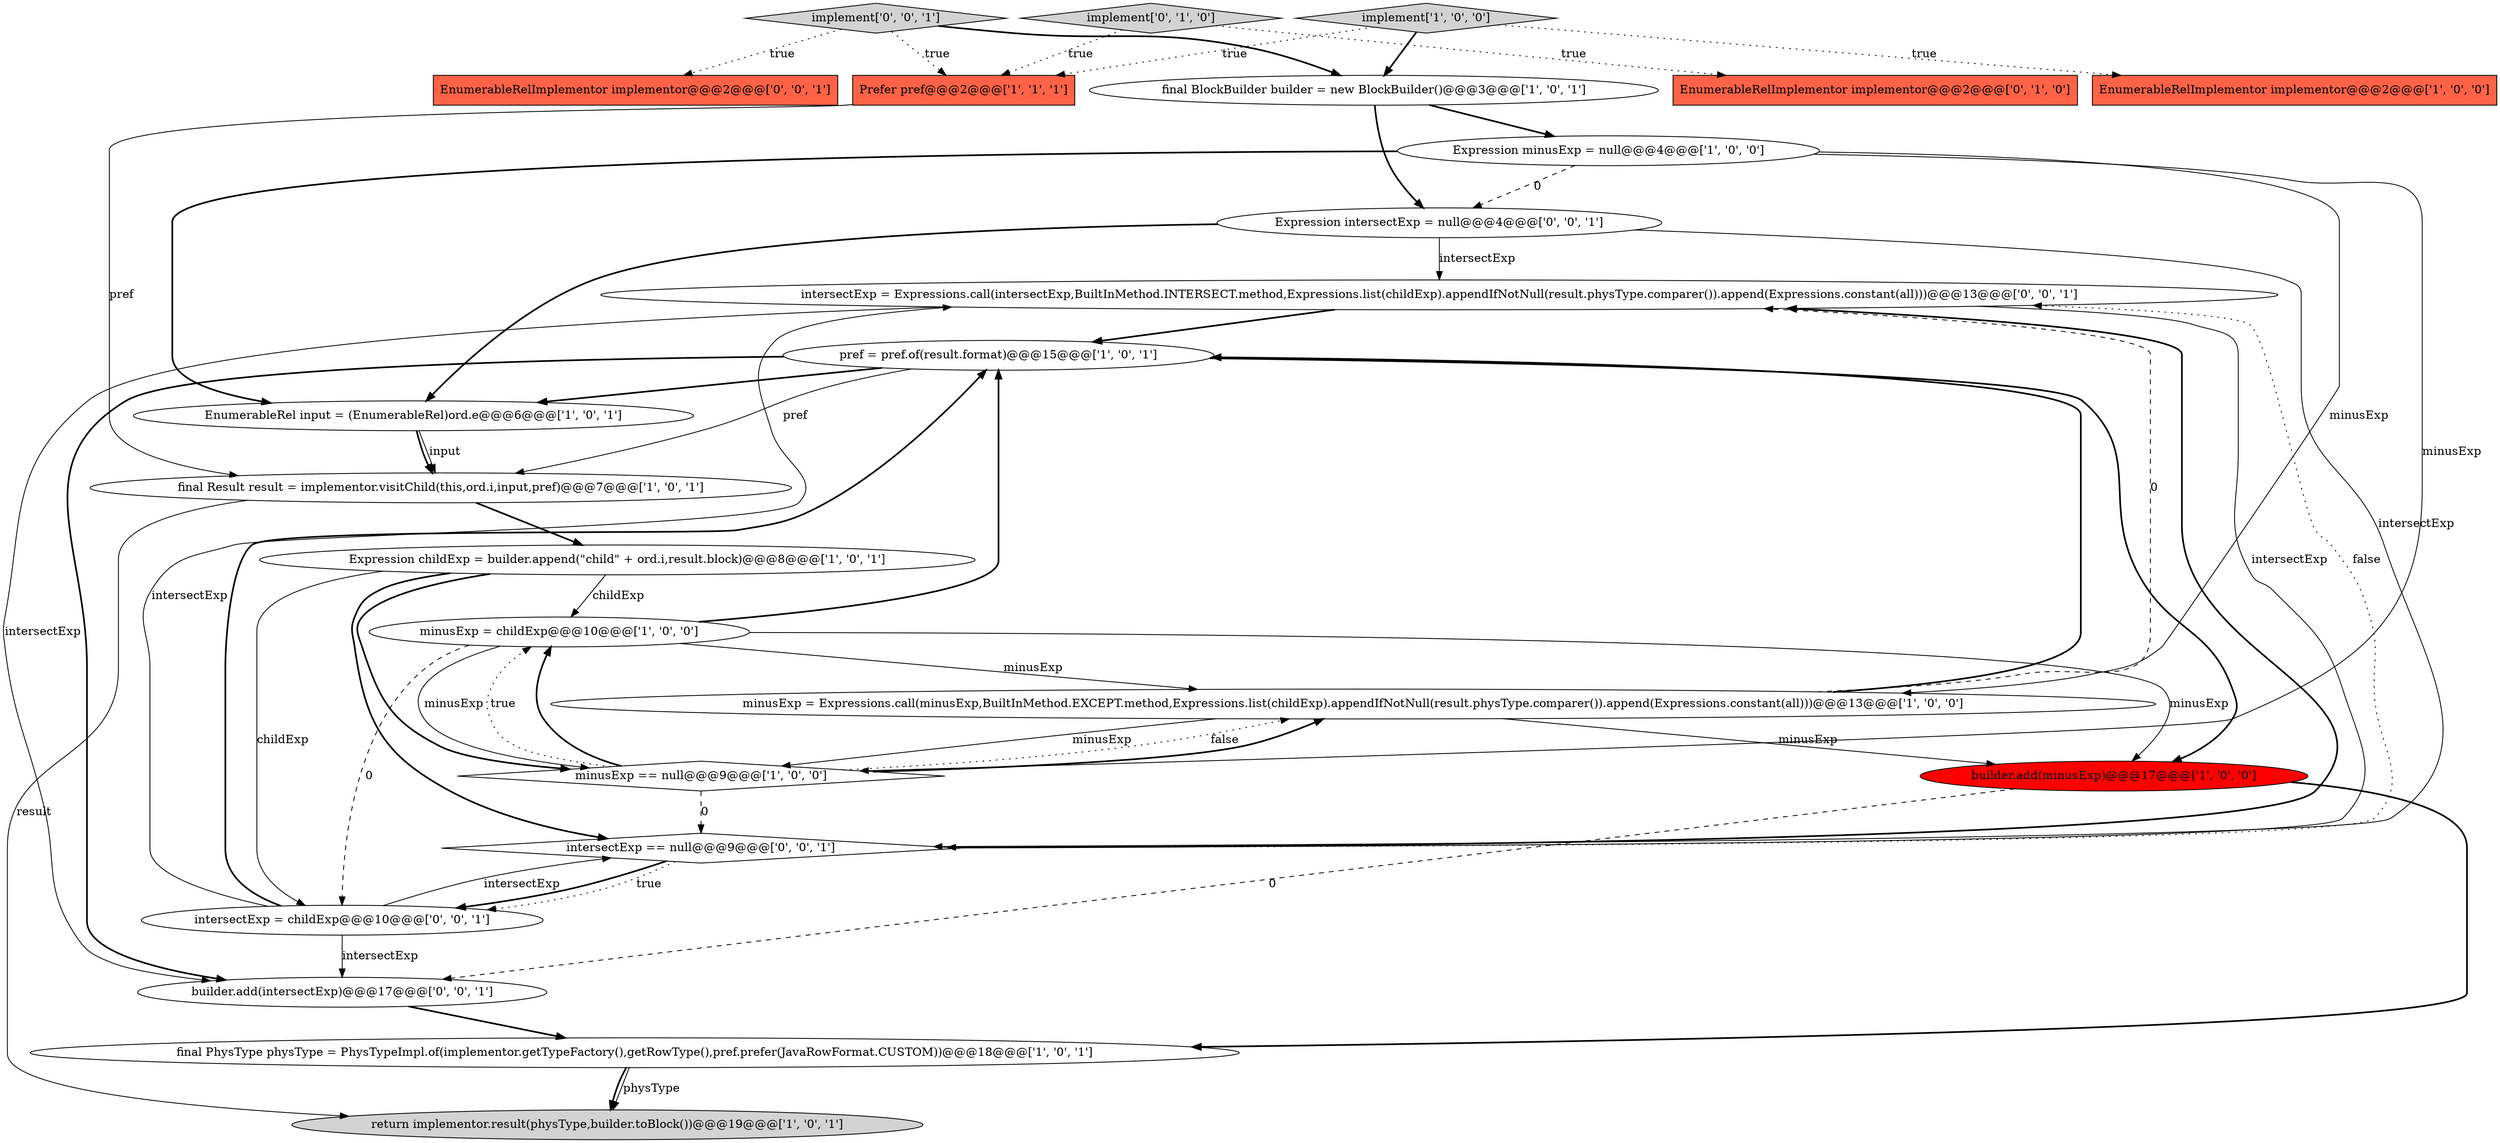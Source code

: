 digraph {
21 [style = filled, label = "implement['0', '0', '1']", fillcolor = lightgray, shape = diamond image = "AAA0AAABBB3BBB"];
17 [style = filled, label = "EnumerableRelImplementor implementor@@@2@@@['0', '0', '1']", fillcolor = tomato, shape = box image = "AAA0AAABBB3BBB"];
0 [style = filled, label = "minusExp = Expressions.call(minusExp,BuiltInMethod.EXCEPT.method,Expressions.list(childExp).appendIfNotNull(result.physType.comparer()).append(Expressions.constant(all)))@@@13@@@['1', '0', '0']", fillcolor = white, shape = ellipse image = "AAA0AAABBB1BBB"];
5 [style = filled, label = "return implementor.result(physType,builder.toBlock())@@@19@@@['1', '0', '1']", fillcolor = lightgray, shape = ellipse image = "AAA0AAABBB1BBB"];
11 [style = filled, label = "minusExp = childExp@@@10@@@['1', '0', '0']", fillcolor = white, shape = ellipse image = "AAA0AAABBB1BBB"];
2 [style = filled, label = "final BlockBuilder builder = new BlockBuilder()@@@3@@@['1', '0', '1']", fillcolor = white, shape = ellipse image = "AAA0AAABBB1BBB"];
3 [style = filled, label = "minusExp == null@@@9@@@['1', '0', '0']", fillcolor = white, shape = diamond image = "AAA0AAABBB1BBB"];
4 [style = filled, label = "builder.add(minusExp)@@@17@@@['1', '0', '0']", fillcolor = red, shape = ellipse image = "AAA1AAABBB1BBB"];
9 [style = filled, label = "final Result result = implementor.visitChild(this,ord.i,input,pref)@@@7@@@['1', '0', '1']", fillcolor = white, shape = ellipse image = "AAA0AAABBB1BBB"];
20 [style = filled, label = "intersectExp = Expressions.call(intersectExp,BuiltInMethod.INTERSECT.method,Expressions.list(childExp).appendIfNotNull(result.physType.comparer()).append(Expressions.constant(all)))@@@13@@@['0', '0', '1']", fillcolor = white, shape = ellipse image = "AAA0AAABBB3BBB"];
19 [style = filled, label = "builder.add(intersectExp)@@@17@@@['0', '0', '1']", fillcolor = white, shape = ellipse image = "AAA0AAABBB3BBB"];
1 [style = filled, label = "EnumerableRelImplementor implementor@@@2@@@['1', '0', '0']", fillcolor = tomato, shape = box image = "AAA0AAABBB1BBB"];
14 [style = filled, label = "implement['1', '0', '0']", fillcolor = lightgray, shape = diamond image = "AAA0AAABBB1BBB"];
15 [style = filled, label = "EnumerableRelImplementor implementor@@@2@@@['0', '1', '0']", fillcolor = tomato, shape = box image = "AAA0AAABBB2BBB"];
10 [style = filled, label = "EnumerableRel input = (EnumerableRel)ord.e@@@6@@@['1', '0', '1']", fillcolor = white, shape = ellipse image = "AAA0AAABBB1BBB"];
12 [style = filled, label = "pref = pref.of(result.format)@@@15@@@['1', '0', '1']", fillcolor = white, shape = ellipse image = "AAA0AAABBB1BBB"];
7 [style = filled, label = "Prefer pref@@@2@@@['1', '1', '1']", fillcolor = tomato, shape = box image = "AAA0AAABBB1BBB"];
23 [style = filled, label = "Expression intersectExp = null@@@4@@@['0', '0', '1']", fillcolor = white, shape = ellipse image = "AAA0AAABBB3BBB"];
18 [style = filled, label = "intersectExp == null@@@9@@@['0', '0', '1']", fillcolor = white, shape = diamond image = "AAA0AAABBB3BBB"];
13 [style = filled, label = "Expression childExp = builder.append(\"child\" + ord.i,result.block)@@@8@@@['1', '0', '1']", fillcolor = white, shape = ellipse image = "AAA0AAABBB1BBB"];
16 [style = filled, label = "implement['0', '1', '0']", fillcolor = lightgray, shape = diamond image = "AAA0AAABBB2BBB"];
22 [style = filled, label = "intersectExp = childExp@@@10@@@['0', '0', '1']", fillcolor = white, shape = ellipse image = "AAA0AAABBB3BBB"];
8 [style = filled, label = "Expression minusExp = null@@@4@@@['1', '0', '0']", fillcolor = white, shape = ellipse image = "AAA0AAABBB1BBB"];
6 [style = filled, label = "final PhysType physType = PhysTypeImpl.of(implementor.getTypeFactory(),getRowType(),pref.prefer(JavaRowFormat.CUSTOM))@@@18@@@['1', '0', '1']", fillcolor = white, shape = ellipse image = "AAA0AAABBB1BBB"];
3->11 [style = dotted, label="true"];
8->10 [style = bold, label=""];
0->3 [style = solid, label="minusExp"];
4->6 [style = bold, label=""];
8->3 [style = solid, label="minusExp"];
3->18 [style = dashed, label="0"];
13->11 [style = solid, label="childExp"];
13->22 [style = solid, label="childExp"];
23->20 [style = solid, label="intersectExp"];
0->12 [style = bold, label=""];
16->15 [style = dotted, label="true"];
8->23 [style = dashed, label="0"];
3->11 [style = bold, label=""];
11->22 [style = dashed, label="0"];
6->5 [style = solid, label="physType"];
11->12 [style = bold, label=""];
21->17 [style = dotted, label="true"];
18->20 [style = dotted, label="false"];
19->6 [style = bold, label=""];
0->20 [style = dashed, label="0"];
3->0 [style = dotted, label="false"];
20->18 [style = solid, label="intersectExp"];
3->0 [style = bold, label=""];
0->4 [style = solid, label="minusExp"];
10->9 [style = solid, label="input"];
23->18 [style = solid, label="intersectExp"];
21->2 [style = bold, label=""];
2->23 [style = bold, label=""];
11->0 [style = solid, label="minusExp"];
16->7 [style = dotted, label="true"];
6->5 [style = bold, label=""];
18->20 [style = bold, label=""];
12->9 [style = solid, label="pref"];
12->10 [style = bold, label=""];
18->22 [style = bold, label=""];
13->3 [style = bold, label=""];
12->4 [style = bold, label=""];
20->19 [style = solid, label="intersectExp"];
8->0 [style = solid, label="minusExp"];
22->19 [style = solid, label="intersectExp"];
22->12 [style = bold, label=""];
21->7 [style = dotted, label="true"];
14->7 [style = dotted, label="true"];
20->12 [style = bold, label=""];
11->3 [style = solid, label="minusExp"];
23->10 [style = bold, label=""];
4->19 [style = dashed, label="0"];
10->9 [style = bold, label=""];
22->20 [style = solid, label="intersectExp"];
14->2 [style = bold, label=""];
14->1 [style = dotted, label="true"];
11->4 [style = solid, label="minusExp"];
12->19 [style = bold, label=""];
22->18 [style = solid, label="intersectExp"];
9->5 [style = solid, label="result"];
13->18 [style = bold, label=""];
2->8 [style = bold, label=""];
7->9 [style = solid, label="pref"];
9->13 [style = bold, label=""];
18->22 [style = dotted, label="true"];
}
